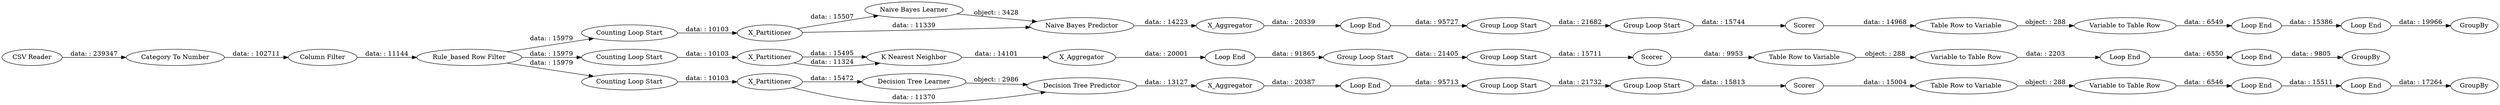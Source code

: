 digraph {
	"2828652802546808333_16" [label="Loop End"]
	"2828652802546808333_17" [label="Loop End"]
	"2828652802546808333_8" [label="Decision Tree Learner"]
	"2828652802546808333_15" [label=X_Aggregator]
	"2828652802546808333_9" [label="Naive Bayes Learner"]
	"2828652802546808333_37" [label=GroupBy]
	"2828652802546808333_3" [label="Counting Loop Start"]
	"2828652802546808333_10" [label="K Nearest Neighbor"]
	"2828652802546808333_36" [label="Loop End"]
	"2828652802546808333_29" [label="Table Row to Variable"]
	"2828652802546808333_1" [label="CSV Reader"]
	"2828652802546808333_40" [label="Category To Number"]
	"2828652802546808333_6" [label=X_Partitioner]
	"2828652802546808333_41" [label="Column Filter"]
	"2828652802546808333_44" [label="Loop End"]
	"2828652802546808333_42" [label="Rule_based Row Filter"]
	"2828652802546808333_39" [label=GroupBy]
	"2828652802546808333_31" [label="Variable to Table Row"]
	"2828652802546808333_20" [label="Group Loop Start"]
	"2828652802546808333_5" [label=X_Partitioner]
	"2828652802546808333_22" [label="Group Loop Start"]
	"2828652802546808333_45" [label="Loop End"]
	"2828652802546808333_19" [label="Group Loop Start"]
	"2828652802546808333_35" [label="Loop End"]
	"2828652802546808333_14" [label=X_Aggregator]
	"2828652802546808333_43" [label="Loop End"]
	"2828652802546808333_11" [label="Naive Bayes Predictor"]
	"2828652802546808333_23" [label="Group Loop Start"]
	"2828652802546808333_26" [label=Scorer]
	"2828652802546808333_27" [label=Scorer]
	"2828652802546808333_32" [label="Variable to Table Row"]
	"2828652802546808333_34" [label="Loop End"]
	"2828652802546808333_21" [label="Group Loop Start"]
	"2828652802546808333_38" [label=GroupBy]
	"2828652802546808333_30" [label="Table Row to Variable"]
	"2828652802546808333_4" [label="Counting Loop Start"]
	"2828652802546808333_25" [label=Scorer]
	"2828652802546808333_2" [label="Counting Loop Start"]
	"2828652802546808333_12" [label="Decision Tree Predictor"]
	"2828652802546808333_7" [label=X_Partitioner]
	"2828652802546808333_18" [label="Loop End"]
	"2828652802546808333_13" [label=X_Aggregator]
	"2828652802546808333_28" [label="Table Row to Variable"]
	"2828652802546808333_24" [label="Group Loop Start"]
	"2828652802546808333_33" [label="Variable to Table Row"]
	"2828652802546808333_35" -> "2828652802546808333_44" [label="data: : 15386"]
	"2828652802546808333_6" -> "2828652802546808333_9" [label="data: : 15507"]
	"2828652802546808333_8" -> "2828652802546808333_12" [label="object: : 2986"]
	"2828652802546808333_41" -> "2828652802546808333_42" [label="data: : 11144"]
	"2828652802546808333_42" -> "2828652802546808333_3" [label="data: : 15979"]
	"2828652802546808333_45" -> "2828652802546808333_39" [label="data: : 9805"]
	"2828652802546808333_12" -> "2828652802546808333_13" [label="data: : 13127"]
	"2828652802546808333_21" -> "2828652802546808333_24" [label="data: : 21405"]
	"2828652802546808333_28" -> "2828652802546808333_33" [label="object: : 288"]
	"2828652802546808333_42" -> "2828652802546808333_4" [label="data: : 15979"]
	"2828652802546808333_4" -> "2828652802546808333_7" [label="data: : 10103"]
	"2828652802546808333_5" -> "2828652802546808333_8" [label="data: : 15472"]
	"2828652802546808333_15" -> "2828652802546808333_18" [label="data: : 20001"]
	"2828652802546808333_30" -> "2828652802546808333_31" [label="object: : 288"]
	"2828652802546808333_32" -> "2828652802546808333_35" [label="data: : 6549"]
	"2828652802546808333_44" -> "2828652802546808333_38" [label="data: : 19966"]
	"2828652802546808333_34" -> "2828652802546808333_43" [label="data: : 15511"]
	"2828652802546808333_13" -> "2828652802546808333_16" [label="data: : 20387"]
	"2828652802546808333_2" -> "2828652802546808333_5" [label="data: : 10103"]
	"2828652802546808333_14" -> "2828652802546808333_17" [label="data: : 20339"]
	"2828652802546808333_29" -> "2828652802546808333_32" [label="object: : 288"]
	"2828652802546808333_7" -> "2828652802546808333_10" [label="data: : 15495"]
	"2828652802546808333_17" -> "2828652802546808333_20" [label="data: : 95727"]
	"2828652802546808333_22" -> "2828652802546808333_25" [label="data: : 15813"]
	"2828652802546808333_16" -> "2828652802546808333_19" [label="data: : 95713"]
	"2828652802546808333_23" -> "2828652802546808333_26" [label="data: : 15744"]
	"2828652802546808333_10" -> "2828652802546808333_15" [label="data: : 14101"]
	"2828652802546808333_33" -> "2828652802546808333_34" [label="data: : 6546"]
	"2828652802546808333_5" -> "2828652802546808333_12" [label="data: : 11370"]
	"2828652802546808333_42" -> "2828652802546808333_2" [label="data: : 15979"]
	"2828652802546808333_9" -> "2828652802546808333_11" [label="object: : 3428"]
	"2828652802546808333_1" -> "2828652802546808333_40" [label="data: : 239347"]
	"2828652802546808333_3" -> "2828652802546808333_6" [label="data: : 10103"]
	"2828652802546808333_43" -> "2828652802546808333_37" [label="data: : 17264"]
	"2828652802546808333_36" -> "2828652802546808333_45" [label="data: : 6550"]
	"2828652802546808333_24" -> "2828652802546808333_27" [label="data: : 15711"]
	"2828652802546808333_7" -> "2828652802546808333_10" [label="data: : 11324"]
	"2828652802546808333_6" -> "2828652802546808333_11" [label="data: : 11339"]
	"2828652802546808333_40" -> "2828652802546808333_41" [label="data: : 102711"]
	"2828652802546808333_25" -> "2828652802546808333_28" [label="data: : 15004"]
	"2828652802546808333_26" -> "2828652802546808333_29" [label="data: : 14968"]
	"2828652802546808333_27" -> "2828652802546808333_30" [label="data: : 9953"]
	"2828652802546808333_19" -> "2828652802546808333_22" [label="data: : 21732"]
	"2828652802546808333_20" -> "2828652802546808333_23" [label="data: : 21682"]
	"2828652802546808333_31" -> "2828652802546808333_36" [label="data: : 2203"]
	"2828652802546808333_11" -> "2828652802546808333_14" [label="data: : 14223"]
	"2828652802546808333_18" -> "2828652802546808333_21" [label="data: : 91865"]
	rankdir=LR
}

